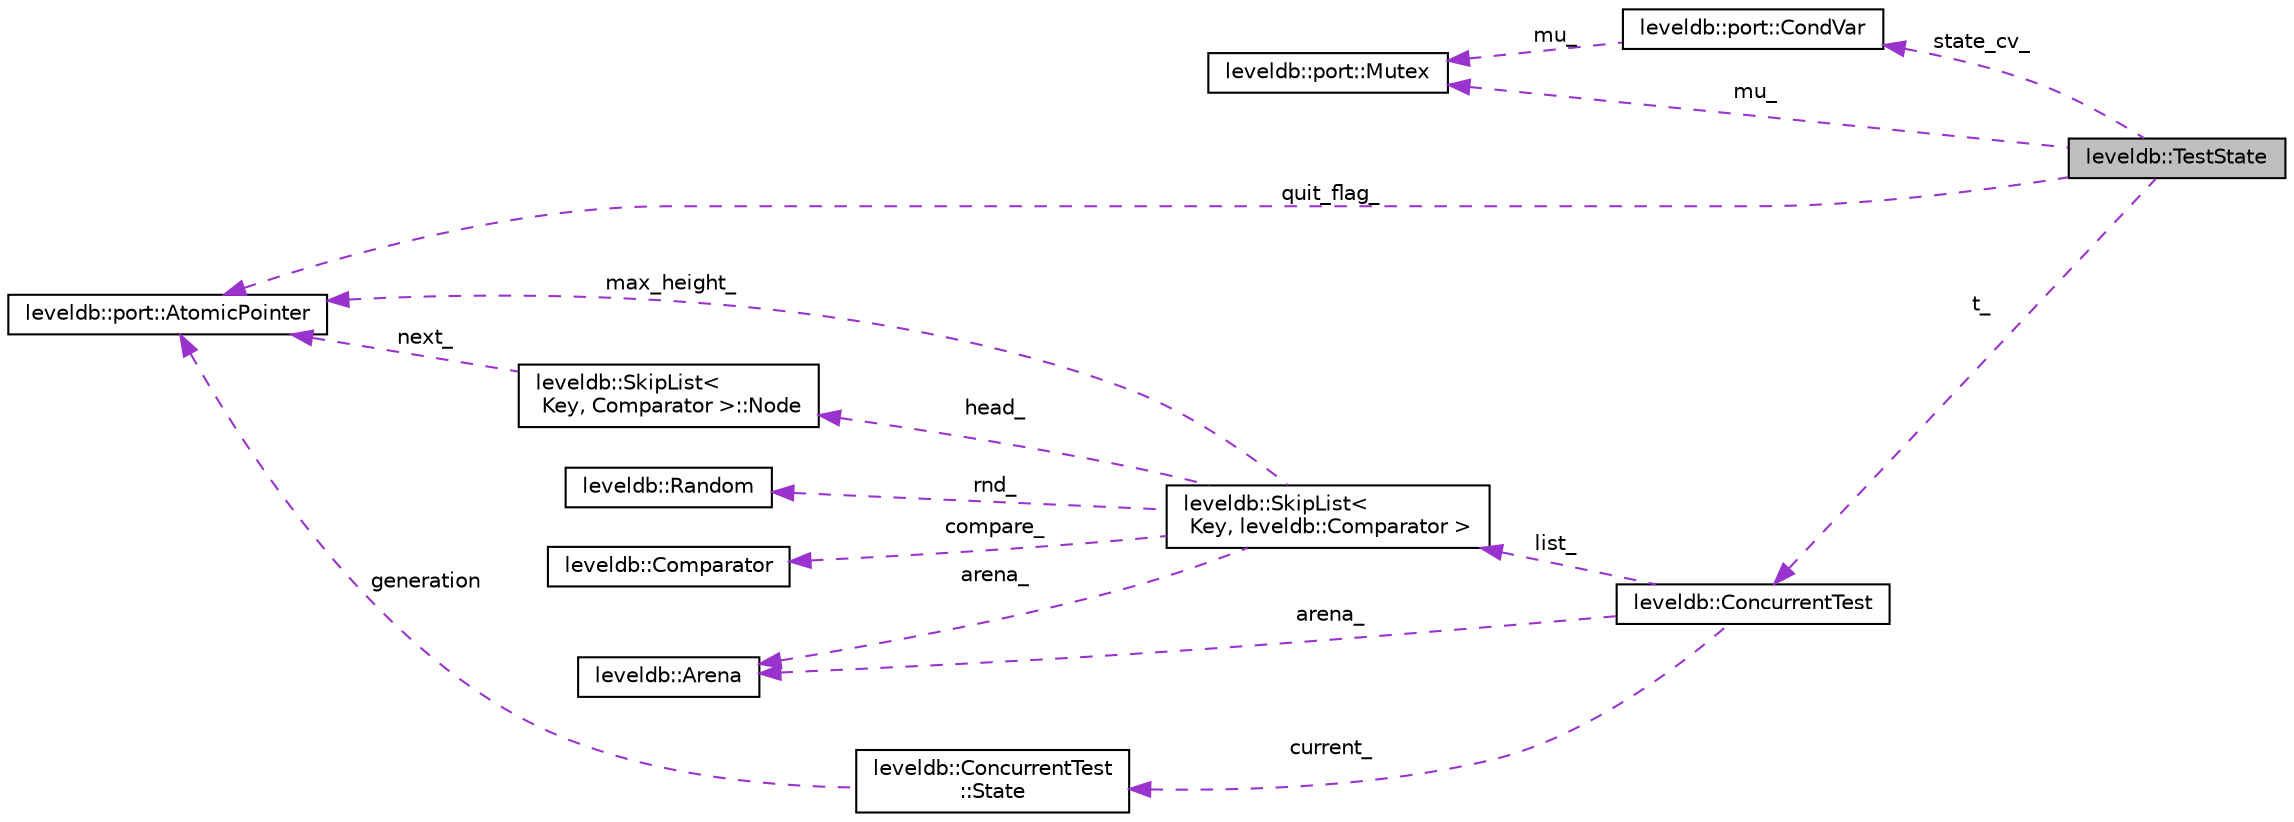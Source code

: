 digraph "leveldb::TestState"
{
  edge [fontname="Helvetica",fontsize="10",labelfontname="Helvetica",labelfontsize="10"];
  node [fontname="Helvetica",fontsize="10",shape=record];
  rankdir="LR";
  Node1 [label="leveldb::TestState",height=0.2,width=0.4,color="black", fillcolor="grey75", style="filled" fontcolor="black"];
  Node2 -> Node1 [dir="back",color="darkorchid3",fontsize="10",style="dashed",label=" state_cv_" ,fontname="Helvetica"];
  Node2 [label="leveldb::port::CondVar",height=0.2,width=0.4,color="black", fillcolor="white", style="filled",URL="$classleveldb_1_1port_1_1_cond_var.html"];
  Node3 -> Node2 [dir="back",color="darkorchid3",fontsize="10",style="dashed",label=" mu_" ,fontname="Helvetica"];
  Node3 [label="leveldb::port::Mutex",height=0.2,width=0.4,color="black", fillcolor="white", style="filled",URL="$classleveldb_1_1port_1_1_mutex.html"];
  Node4 -> Node1 [dir="back",color="darkorchid3",fontsize="10",style="dashed",label=" quit_flag_" ,fontname="Helvetica"];
  Node4 [label="leveldb::port::AtomicPointer",height=0.2,width=0.4,color="black", fillcolor="white", style="filled",URL="$classleveldb_1_1port_1_1_atomic_pointer.html"];
  Node3 -> Node1 [dir="back",color="darkorchid3",fontsize="10",style="dashed",label=" mu_" ,fontname="Helvetica"];
  Node5 -> Node1 [dir="back",color="darkorchid3",fontsize="10",style="dashed",label=" t_" ,fontname="Helvetica"];
  Node5 [label="leveldb::ConcurrentTest",height=0.2,width=0.4,color="black", fillcolor="white", style="filled",URL="$classleveldb_1_1_concurrent_test.html"];
  Node6 -> Node5 [dir="back",color="darkorchid3",fontsize="10",style="dashed",label=" list_" ,fontname="Helvetica"];
  Node6 [label="leveldb::SkipList\<\l Key, leveldb::Comparator \>",height=0.2,width=0.4,color="black", fillcolor="white", style="filled",URL="$classleveldb_1_1_skip_list.html"];
  Node7 -> Node6 [dir="back",color="darkorchid3",fontsize="10",style="dashed",label=" head_" ,fontname="Helvetica"];
  Node7 [label="leveldb::SkipList\<\l Key, Comparator \>::Node",height=0.2,width=0.4,color="black", fillcolor="white", style="filled",URL="$structleveldb_1_1_skip_list_1_1_node.html"];
  Node4 -> Node7 [dir="back",color="darkorchid3",fontsize="10",style="dashed",label=" next_" ,fontname="Helvetica"];
  Node8 -> Node6 [dir="back",color="darkorchid3",fontsize="10",style="dashed",label=" rnd_" ,fontname="Helvetica"];
  Node8 [label="leveldb::Random",height=0.2,width=0.4,color="black", fillcolor="white", style="filled",URL="$classleveldb_1_1_random.html"];
  Node4 -> Node6 [dir="back",color="darkorchid3",fontsize="10",style="dashed",label=" max_height_" ,fontname="Helvetica"];
  Node9 -> Node6 [dir="back",color="darkorchid3",fontsize="10",style="dashed",label=" compare_" ,fontname="Helvetica"];
  Node9 [label="leveldb::Comparator",height=0.2,width=0.4,color="black", fillcolor="white", style="filled",URL="$structleveldb_1_1_comparator.html"];
  Node10 -> Node6 [dir="back",color="darkorchid3",fontsize="10",style="dashed",label=" arena_" ,fontname="Helvetica"];
  Node10 [label="leveldb::Arena",height=0.2,width=0.4,color="black", fillcolor="white", style="filled",URL="$classleveldb_1_1_arena.html"];
  Node10 -> Node5 [dir="back",color="darkorchid3",fontsize="10",style="dashed",label=" arena_" ,fontname="Helvetica"];
  Node11 -> Node5 [dir="back",color="darkorchid3",fontsize="10",style="dashed",label=" current_" ,fontname="Helvetica"];
  Node11 [label="leveldb::ConcurrentTest\l::State",height=0.2,width=0.4,color="black", fillcolor="white", style="filled",URL="$structleveldb_1_1_concurrent_test_1_1_state.html"];
  Node4 -> Node11 [dir="back",color="darkorchid3",fontsize="10",style="dashed",label=" generation" ,fontname="Helvetica"];
}

